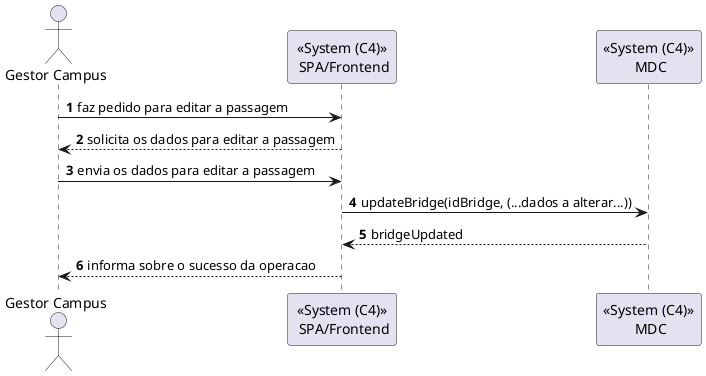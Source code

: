 @startuml
autonumber
actor "Gestor Campus" as GC

participant "<<System (C4)>>\n SPA/Frontend" as UI
participant "<<System (C4)>>\n MDC" as MDC

GC -> UI : faz pedido para editar a passagem 

UI --> GC: solicita os dados para editar a passagem

GC -> UI : envia os dados para editar a passagem 

UI -> MDC : updateBridge(idBridge, (...dados a alterar...))


MDC --> UI : bridgeUpdated

UI --> GC: informa sobre o sucesso da operacao



@enduml
